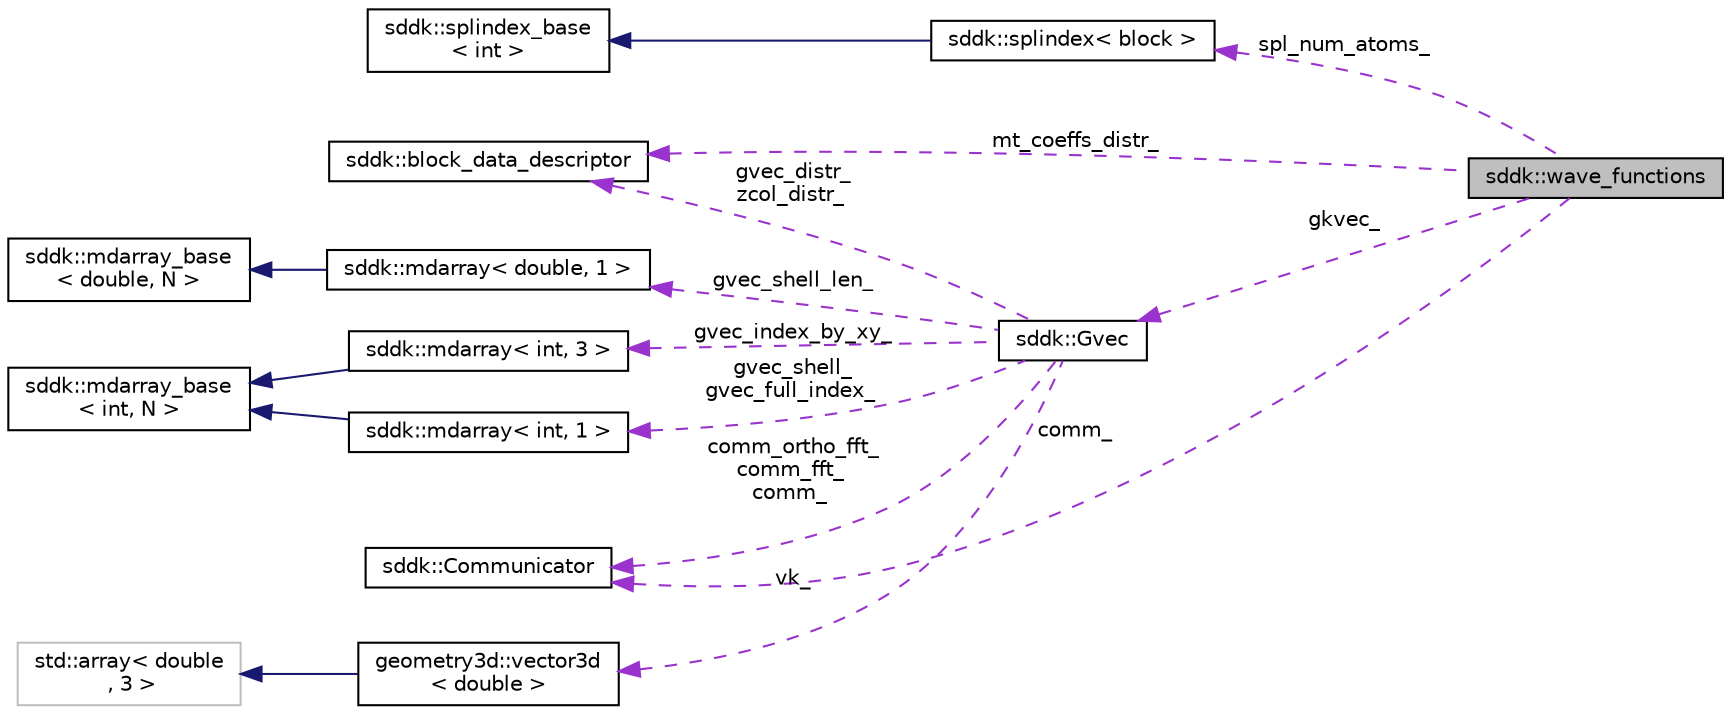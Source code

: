 digraph "sddk::wave_functions"
{
 // INTERACTIVE_SVG=YES
  edge [fontname="Helvetica",fontsize="10",labelfontname="Helvetica",labelfontsize="10"];
  node [fontname="Helvetica",fontsize="10",shape=record];
  rankdir="LR";
  Node1 [label="sddk::wave_functions",height=0.2,width=0.4,color="black", fillcolor="grey75", style="filled", fontcolor="black"];
  Node2 -> Node1 [dir="back",color="darkorchid3",fontsize="10",style="dashed",label=" spl_num_atoms_" ];
  Node2 [label="sddk::splindex\< block \>",height=0.2,width=0.4,color="black", fillcolor="white", style="filled",URL="$classsddk_1_1splindex.html"];
  Node3 -> Node2 [dir="back",color="midnightblue",fontsize="10",style="solid"];
  Node3 [label="sddk::splindex_base\l\< int \>",height=0.2,width=0.4,color="black", fillcolor="white", style="filled",URL="$classsddk_1_1splindex__base.html"];
  Node4 -> Node1 [dir="back",color="darkorchid3",fontsize="10",style="dashed",label=" mt_coeffs_distr_" ];
  Node4 [label="sddk::block_data_descriptor",height=0.2,width=0.4,color="black", fillcolor="white", style="filled",URL="$structsddk_1_1block__data__descriptor.html"];
  Node5 -> Node1 [dir="back",color="darkorchid3",fontsize="10",style="dashed",label=" comm_" ];
  Node5 [label="sddk::Communicator",height=0.2,width=0.4,color="black", fillcolor="white", style="filled",URL="$classsddk_1_1_communicator.html",tooltip="MPI communicator wrapper. "];
  Node6 -> Node1 [dir="back",color="darkorchid3",fontsize="10",style="dashed",label=" gkvec_" ];
  Node6 [label="sddk::Gvec",height=0.2,width=0.4,color="black", fillcolor="white", style="filled",URL="$classsddk_1_1_gvec.html",tooltip="Store list of G-vectors for FFTs and G+k basis functions. "];
  Node7 -> Node6 [dir="back",color="darkorchid3",fontsize="10",style="dashed",label=" gvec_index_by_xy_" ];
  Node7 [label="sddk::mdarray\< int, 3 \>",height=0.2,width=0.4,color="black", fillcolor="white", style="filled",URL="$classsddk_1_1mdarray.html"];
  Node8 -> Node7 [dir="back",color="midnightblue",fontsize="10",style="solid"];
  Node8 [label="sddk::mdarray_base\l\< int, N \>",height=0.2,width=0.4,color="black", fillcolor="white", style="filled",URL="$classsddk_1_1mdarray__base.html"];
  Node9 -> Node6 [dir="back",color="darkorchid3",fontsize="10",style="dashed",label=" gvec_shell_len_" ];
  Node9 [label="sddk::mdarray\< double, 1 \>",height=0.2,width=0.4,color="black", fillcolor="white", style="filled",URL="$classsddk_1_1mdarray.html"];
  Node10 -> Node9 [dir="back",color="midnightblue",fontsize="10",style="solid"];
  Node10 [label="sddk::mdarray_base\l\< double, N \>",height=0.2,width=0.4,color="black", fillcolor="white", style="filled",URL="$classsddk_1_1mdarray__base.html"];
  Node11 -> Node6 [dir="back",color="darkorchid3",fontsize="10",style="dashed",label=" gvec_shell_\ngvec_full_index_" ];
  Node11 [label="sddk::mdarray\< int, 1 \>",height=0.2,width=0.4,color="black", fillcolor="white", style="filled",URL="$classsddk_1_1mdarray.html"];
  Node8 -> Node11 [dir="back",color="midnightblue",fontsize="10",style="solid"];
  Node4 -> Node6 [dir="back",color="darkorchid3",fontsize="10",style="dashed",label=" gvec_distr_\nzcol_distr_" ];
  Node5 -> Node6 [dir="back",color="darkorchid3",fontsize="10",style="dashed",label=" comm_ortho_fft_\ncomm_fft_\ncomm_" ];
  Node12 -> Node6 [dir="back",color="darkorchid3",fontsize="10",style="dashed",label=" vk_" ];
  Node12 [label="geometry3d::vector3d\l\< double \>",height=0.2,width=0.4,color="black", fillcolor="white", style="filled",URL="$classgeometry3d_1_1vector3d.html"];
  Node13 -> Node12 [dir="back",color="midnightblue",fontsize="10",style="solid"];
  Node13 [label="std::array\< double\l , 3 \>",height=0.2,width=0.4,color="grey75", fillcolor="white", style="filled"];
}
